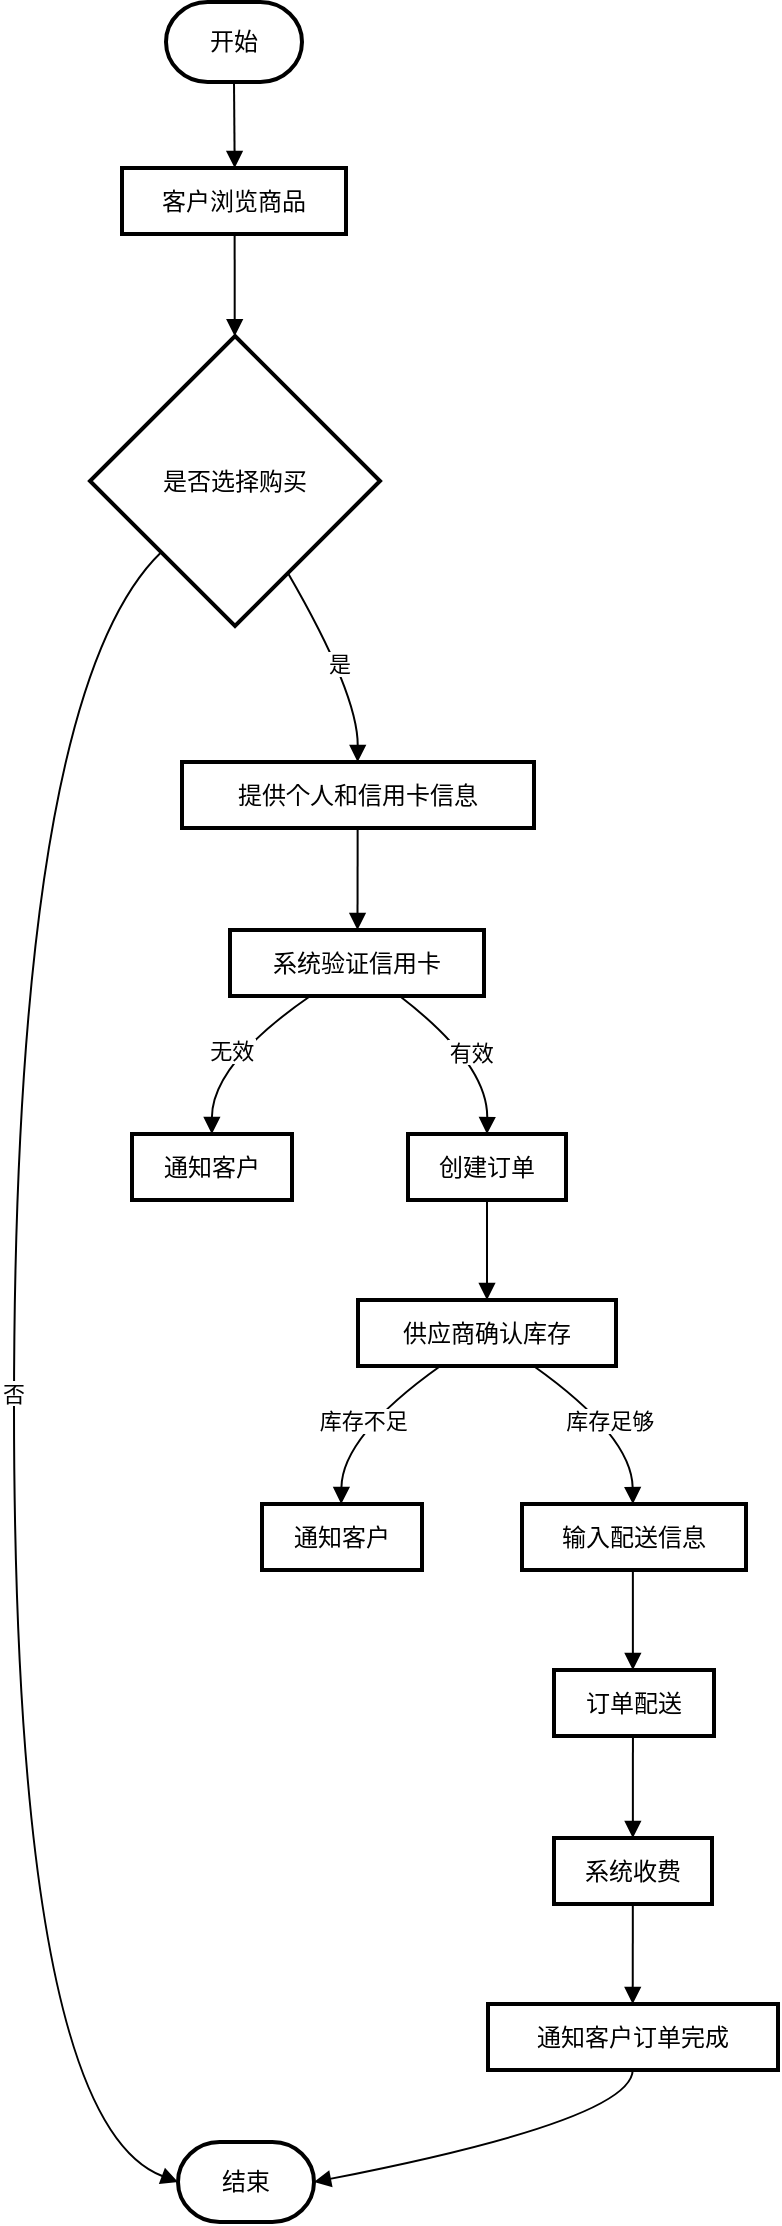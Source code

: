 <mxfile version="22.1.15" type="github">
  <diagram name="第 1 页" id="MHBGkI373hlt4haNjDX8">
    <mxGraphModel dx="2163" dy="1224" grid="1" gridSize="10" guides="1" tooltips="1" connect="1" arrows="1" fold="1" page="1" pageScale="1" pageWidth="827" pageHeight="1169" math="0" shadow="0">
      <root>
        <mxCell id="0" />
        <mxCell id="1" parent="0" />
        <mxCell id="tgCLvIRIZe6_VU9fR_4H-2" value="客户浏览商品" style="whiteSpace=wrap;strokeWidth=2;" parent="1" vertex="1">
          <mxGeometry x="74" y="103" width="112" height="33" as="geometry" />
        </mxCell>
        <mxCell id="tgCLvIRIZe6_VU9fR_4H-3" value="是否选择购买" style="rhombus;strokeWidth=2;whiteSpace=wrap;" parent="1" vertex="1">
          <mxGeometry x="58" y="187" width="145" height="145" as="geometry" />
        </mxCell>
        <mxCell id="tgCLvIRIZe6_VU9fR_4H-4" value="提供个人和信用卡信息" style="whiteSpace=wrap;strokeWidth=2;" parent="1" vertex="1">
          <mxGeometry x="104" y="400" width="176" height="33" as="geometry" />
        </mxCell>
        <mxCell id="tgCLvIRIZe6_VU9fR_4H-6" value="系统验证信用卡" style="whiteSpace=wrap;strokeWidth=2;" parent="1" vertex="1">
          <mxGeometry x="128" y="484" width="127" height="33" as="geometry" />
        </mxCell>
        <mxCell id="tgCLvIRIZe6_VU9fR_4H-7" value="创建订单" style="whiteSpace=wrap;strokeWidth=2;" parent="1" vertex="1">
          <mxGeometry x="217" y="586" width="79" height="33" as="geometry" />
        </mxCell>
        <mxCell id="tgCLvIRIZe6_VU9fR_4H-8" value="通知客户" style="whiteSpace=wrap;strokeWidth=2;" parent="1" vertex="1">
          <mxGeometry x="79" y="586" width="80" height="33" as="geometry" />
        </mxCell>
        <mxCell id="tgCLvIRIZe6_VU9fR_4H-9" value="供应商确认库存" style="whiteSpace=wrap;strokeWidth=2;" parent="1" vertex="1">
          <mxGeometry x="192" y="669" width="129" height="33" as="geometry" />
        </mxCell>
        <mxCell id="tgCLvIRIZe6_VU9fR_4H-10" value="输入配送信息" style="whiteSpace=wrap;strokeWidth=2;" parent="1" vertex="1">
          <mxGeometry x="274" y="771" width="112" height="33" as="geometry" />
        </mxCell>
        <mxCell id="tgCLvIRIZe6_VU9fR_4H-11" value="通知客户" style="whiteSpace=wrap;strokeWidth=2;" parent="1" vertex="1">
          <mxGeometry x="144" y="771" width="80" height="33" as="geometry" />
        </mxCell>
        <mxCell id="tgCLvIRIZe6_VU9fR_4H-12" value="订单配送" style="whiteSpace=wrap;strokeWidth=2;" parent="1" vertex="1">
          <mxGeometry x="290" y="854" width="80" height="33" as="geometry" />
        </mxCell>
        <mxCell id="tgCLvIRIZe6_VU9fR_4H-13" value="系统收费" style="whiteSpace=wrap;strokeWidth=2;" parent="1" vertex="1">
          <mxGeometry x="290" y="938" width="79" height="33" as="geometry" />
        </mxCell>
        <mxCell id="tgCLvIRIZe6_VU9fR_4H-14" value="通知客户订单完成" style="whiteSpace=wrap;strokeWidth=2;" parent="1" vertex="1">
          <mxGeometry x="257" y="1021" width="145" height="33" as="geometry" />
        </mxCell>
        <mxCell id="tgCLvIRIZe6_VU9fR_4H-15" value="" style="curved=1;startArrow=none;endArrow=block;exitX=0.5;exitY=1;entryX=0.503;entryY=0.012;rounded=0;exitDx=0;exitDy=0;exitPerimeter=0;" parent="1" source="36vg237dfFILOEyee6ZL-2" target="tgCLvIRIZe6_VU9fR_4H-2" edge="1">
          <mxGeometry relative="1" as="geometry">
            <Array as="points" />
            <mxPoint x="130.342" y="53" as="sourcePoint" />
          </mxGeometry>
        </mxCell>
        <mxCell id="tgCLvIRIZe6_VU9fR_4H-16" value="" style="curved=1;startArrow=none;endArrow=block;exitX=0.503;exitY=1.024;entryX=0.499;entryY=-0.001;rounded=0;" parent="1" source="tgCLvIRIZe6_VU9fR_4H-2" target="tgCLvIRIZe6_VU9fR_4H-3" edge="1">
          <mxGeometry relative="1" as="geometry">
            <Array as="points" />
          </mxGeometry>
        </mxCell>
        <mxCell id="tgCLvIRIZe6_VU9fR_4H-17" value="是" style="curved=1;startArrow=none;endArrow=block;exitX=0.787;exitY=1;entryX=0.499;entryY=0.012;rounded=0;" parent="1" source="tgCLvIRIZe6_VU9fR_4H-3" target="tgCLvIRIZe6_VU9fR_4H-4" edge="1">
          <mxGeometry relative="1" as="geometry">
            <Array as="points">
              <mxPoint x="192" y="366" />
            </Array>
          </mxGeometry>
        </mxCell>
        <mxCell id="tgCLvIRIZe6_VU9fR_4H-18" value="否" style="curved=1;startArrow=none;endArrow=block;exitX=-0.002;exitY=0.984;entryX=0;entryY=0.5;rounded=0;entryDx=0;entryDy=0;entryPerimeter=0;" parent="1" source="tgCLvIRIZe6_VU9fR_4H-3" target="36vg237dfFILOEyee6ZL-3" edge="1">
          <mxGeometry relative="1" as="geometry">
            <Array as="points">
              <mxPoint x="20" y="366" />
              <mxPoint x="20" y="1079" />
            </Array>
            <mxPoint x="106" y="1111.9" as="targetPoint" />
          </mxGeometry>
        </mxCell>
        <mxCell id="tgCLvIRIZe6_VU9fR_4H-19" value="" style="curved=1;startArrow=none;endArrow=block;exitX=0.499;exitY=1.024;entryX=0.502;entryY=-0.006;rounded=0;" parent="1" source="tgCLvIRIZe6_VU9fR_4H-4" target="tgCLvIRIZe6_VU9fR_4H-6" edge="1">
          <mxGeometry relative="1" as="geometry">
            <Array as="points" />
          </mxGeometry>
        </mxCell>
        <mxCell id="tgCLvIRIZe6_VU9fR_4H-20" value="有效" style="curved=1;startArrow=none;endArrow=block;exitX=0.67;exitY=1.006;entryX=0.5;entryY=-0.012;rounded=0;" parent="1" source="tgCLvIRIZe6_VU9fR_4H-6" target="tgCLvIRIZe6_VU9fR_4H-7" edge="1">
          <mxGeometry relative="1" as="geometry">
            <Array as="points">
              <mxPoint x="257" y="551" />
            </Array>
          </mxGeometry>
        </mxCell>
        <mxCell id="tgCLvIRIZe6_VU9fR_4H-21" value="无效" style="curved=1;startArrow=none;endArrow=block;exitX=0.314;exitY=1.006;entryX=0.499;entryY=-0.012;rounded=0;" parent="1" source="tgCLvIRIZe6_VU9fR_4H-6" target="tgCLvIRIZe6_VU9fR_4H-8" edge="1">
          <mxGeometry relative="1" as="geometry">
            <Array as="points">
              <mxPoint x="119" y="551" />
            </Array>
          </mxGeometry>
        </mxCell>
        <mxCell id="tgCLvIRIZe6_VU9fR_4H-22" value="" style="curved=1;startArrow=none;endArrow=block;exitX=0.5;exitY=1.0;entryX=0.5;entryY=1.156e-7;rounded=0;" parent="1" source="tgCLvIRIZe6_VU9fR_4H-7" target="tgCLvIRIZe6_VU9fR_4H-9" edge="1">
          <mxGeometry relative="1" as="geometry">
            <Array as="points" />
          </mxGeometry>
        </mxCell>
        <mxCell id="tgCLvIRIZe6_VU9fR_4H-23" value="库存足够" style="curved=1;startArrow=none;endArrow=block;exitX=0.685;exitY=1.012;entryX=0.495;entryY=-0.006;rounded=0;" parent="1" source="tgCLvIRIZe6_VU9fR_4H-9" target="tgCLvIRIZe6_VU9fR_4H-10" edge="1">
          <mxGeometry relative="1" as="geometry">
            <Array as="points">
              <mxPoint x="329" y="737" />
            </Array>
          </mxGeometry>
        </mxCell>
        <mxCell id="tgCLvIRIZe6_VU9fR_4H-24" value="库存不足" style="curved=1;startArrow=none;endArrow=block;exitX=0.315;exitY=1.012;entryX=0.495;entryY=-0.006;rounded=0;" parent="1" source="tgCLvIRIZe6_VU9fR_4H-9" target="tgCLvIRIZe6_VU9fR_4H-11" edge="1">
          <mxGeometry relative="1" as="geometry">
            <Array as="points">
              <mxPoint x="184" y="737" />
            </Array>
          </mxGeometry>
        </mxCell>
        <mxCell id="tgCLvIRIZe6_VU9fR_4H-25" value="" style="curved=1;startArrow=none;endArrow=block;exitX=0.495;exitY=1.006;entryX=0.493;entryY=0.006;rounded=0;" parent="1" source="tgCLvIRIZe6_VU9fR_4H-10" target="tgCLvIRIZe6_VU9fR_4H-12" edge="1">
          <mxGeometry relative="1" as="geometry">
            <Array as="points" />
          </mxGeometry>
        </mxCell>
        <mxCell id="tgCLvIRIZe6_VU9fR_4H-26" value="" style="curved=1;startArrow=none;endArrow=block;exitX=0.493;exitY=1.018;entryX=0.499;entryY=-0.012;rounded=0;" parent="1" source="tgCLvIRIZe6_VU9fR_4H-12" target="tgCLvIRIZe6_VU9fR_4H-13" edge="1">
          <mxGeometry relative="1" as="geometry">
            <Array as="points" />
          </mxGeometry>
        </mxCell>
        <mxCell id="tgCLvIRIZe6_VU9fR_4H-27" value="" style="curved=1;startArrow=none;endArrow=block;exitX=0.499;exitY=1.0;entryX=0.499;entryY=2.89e-7;rounded=0;" parent="1" source="tgCLvIRIZe6_VU9fR_4H-13" target="tgCLvIRIZe6_VU9fR_4H-14" edge="1">
          <mxGeometry relative="1" as="geometry">
            <Array as="points" />
          </mxGeometry>
        </mxCell>
        <mxCell id="tgCLvIRIZe6_VU9fR_4H-28" value="" style="curved=1;startArrow=none;endArrow=block;exitX=0.499;exitY=1.012;entryX=1;entryY=0.5;rounded=0;entryDx=0;entryDy=0;entryPerimeter=0;" parent="1" source="tgCLvIRIZe6_VU9fR_4H-14" target="36vg237dfFILOEyee6ZL-3" edge="1">
          <mxGeometry relative="1" as="geometry">
            <Array as="points">
              <mxPoint x="329" y="1079" />
            </Array>
            <mxPoint x="155" y="1115.944" as="targetPoint" />
          </mxGeometry>
        </mxCell>
        <mxCell id="36vg237dfFILOEyee6ZL-2" value="开始" style="strokeWidth=2;html=1;shape=mxgraph.flowchart.terminator;whiteSpace=wrap;" vertex="1" parent="1">
          <mxGeometry x="96" y="20" width="68" height="40" as="geometry" />
        </mxCell>
        <mxCell id="36vg237dfFILOEyee6ZL-3" value="结束" style="strokeWidth=2;html=1;shape=mxgraph.flowchart.terminator;whiteSpace=wrap;" vertex="1" parent="1">
          <mxGeometry x="102" y="1090" width="68" height="40" as="geometry" />
        </mxCell>
      </root>
    </mxGraphModel>
  </diagram>
</mxfile>
